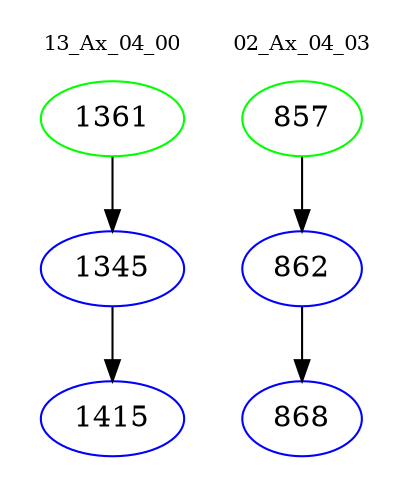 digraph{
subgraph cluster_0 {
color = white
label = "13_Ax_04_00";
fontsize=10;
T0_1361 [label="1361", color="green"]
T0_1361 -> T0_1345 [color="black"]
T0_1345 [label="1345", color="blue"]
T0_1345 -> T0_1415 [color="black"]
T0_1415 [label="1415", color="blue"]
}
subgraph cluster_1 {
color = white
label = "02_Ax_04_03";
fontsize=10;
T1_857 [label="857", color="green"]
T1_857 -> T1_862 [color="black"]
T1_862 [label="862", color="blue"]
T1_862 -> T1_868 [color="black"]
T1_868 [label="868", color="blue"]
}
}
